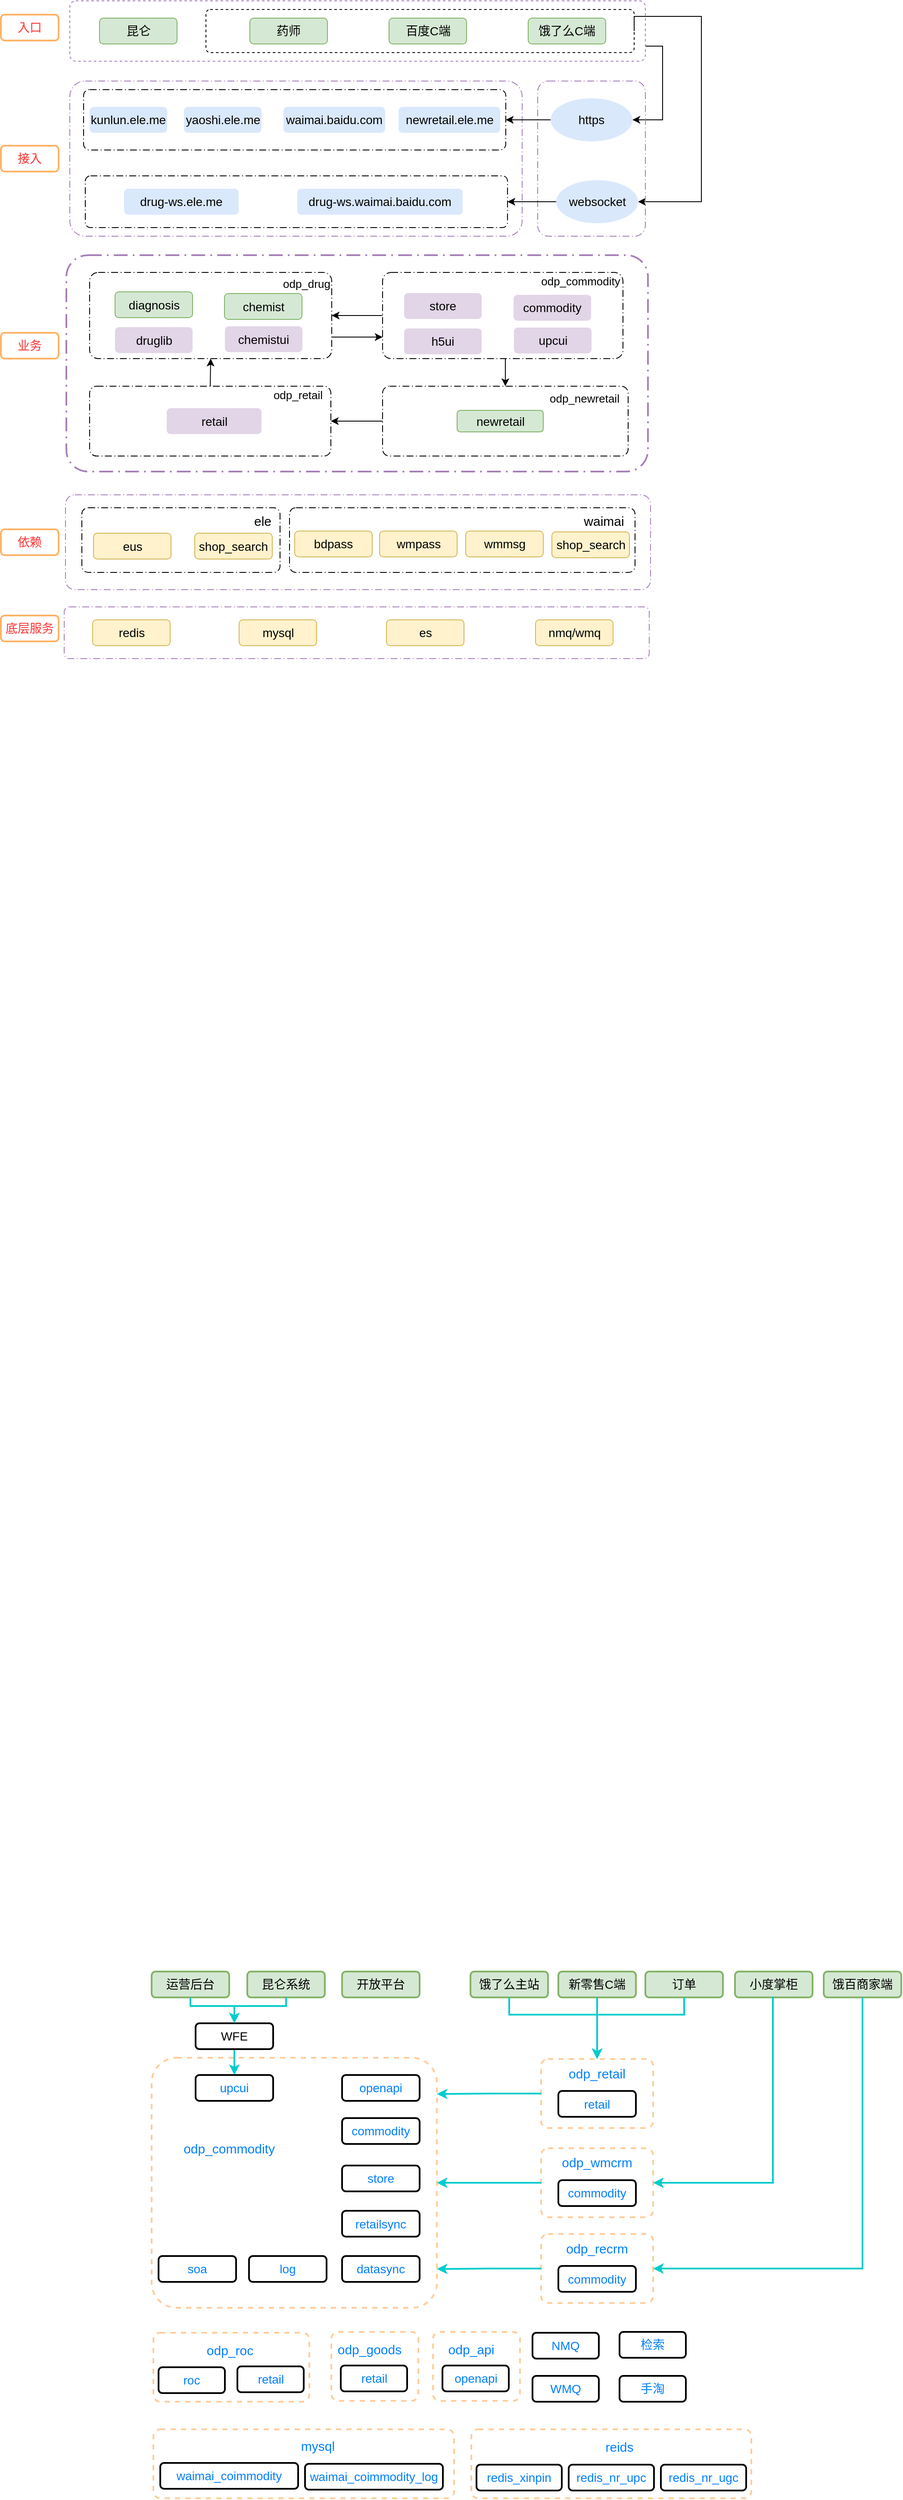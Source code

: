 <mxfile version="10.7.5" type="github"><diagram id="EbmXp93Hos2CxZKMuDnE" name="Page-1"><mxGraphModel dx="918" dy="1785" grid="1" gridSize="10" guides="1" tooltips="1" connect="1" arrows="1" fold="1" page="1" pageScale="1" pageWidth="827" pageHeight="1169" math="0" shadow="0"><root><mxCell id="0"/><mxCell id="1" parent="0"/><mxCell id="rgLi6UBDJ_ulLaPq6Zbb-3" style="edgeStyle=orthogonalEdgeStyle;rounded=0;orthogonalLoop=1;jettySize=auto;html=1;exitX=1;exitY=0.75;exitDx=0;exitDy=0;entryX=1;entryY=0.5;entryDx=0;entryDy=0;" edge="1" parent="1" source="BJAS49vprfDuvttGlZdL-75" target="BJAS49vprfDuvttGlZdL-98"><mxGeometry relative="1" as="geometry"/></mxCell><mxCell id="BJAS49vprfDuvttGlZdL-75" value="" style="rounded=1;arcSize=10;dashed=1;strokeColor=#A680B8;fillColor=none;gradientColor=none;strokeWidth=1;" parent="1" vertex="1"><mxGeometry x="87" y="-1133" width="668" height="70" as="geometry"/></mxCell><mxCell id="rgLi6UBDJ_ulLaPq6Zbb-1" style="edgeStyle=orthogonalEdgeStyle;rounded=0;orthogonalLoop=1;jettySize=auto;html=1;entryX=1;entryY=0.5;entryDx=0;entryDy=0;exitX=1;exitY=0.5;exitDx=0;exitDy=0;" edge="1" parent="1" source="BJAS49vprfDuvttGlZdL-83" target="BJAS49vprfDuvttGlZdL-99"><mxGeometry relative="1" as="geometry"><Array as="points"><mxPoint x="820" y="-1115"/><mxPoint x="820" y="-900"/></Array></mxGeometry></mxCell><mxCell id="BJAS49vprfDuvttGlZdL-83" value="" style="rounded=1;arcSize=10;dashed=1;strokeColor=#000000;fillColor=none;gradientColor=none;strokeWidth=1;" parent="1" vertex="1"><mxGeometry x="245" y="-1123" width="497" height="50" as="geometry"/></mxCell><mxCell id="BJAS49vprfDuvttGlZdL-1" value="&lt;span&gt;&lt;font style=&quot;font-size: 14px&quot;&gt;运营后台&lt;/font&gt;&lt;/span&gt;" style="rounded=1;whiteSpace=wrap;html=1;fillColor=#d5e8d4;strokeColor=#82b366;strokeWidth=2;" parent="1" vertex="1"><mxGeometry x="182" y="1153" width="90" height="30" as="geometry"/></mxCell><mxCell id="BJAS49vprfDuvttGlZdL-2" value="" style="edgeStyle=orthogonalEdgeStyle;rounded=0;orthogonalLoop=1;jettySize=auto;html=1;entryX=0.5;entryY=0;entryDx=0;entryDy=0;strokeColor=#00CCCC;strokeWidth=2;" parent="1" source="BJAS49vprfDuvttGlZdL-3" target="BJAS49vprfDuvttGlZdL-12" edge="1"><mxGeometry relative="1" as="geometry"/></mxCell><mxCell id="BJAS49vprfDuvttGlZdL-3" value="&lt;span style=&quot;font-size: 14px&quot;&gt;WFE&lt;/span&gt;" style="rounded=1;whiteSpace=wrap;html=1;strokeWidth=2;" parent="1" vertex="1"><mxGeometry x="233" y="1213" width="90" height="30" as="geometry"/></mxCell><mxCell id="BJAS49vprfDuvttGlZdL-4" value="&lt;span&gt;&lt;font style=&quot;font-size: 14px&quot;&gt;昆仑系统&lt;/font&gt;&lt;/span&gt;" style="rounded=1;whiteSpace=wrap;html=1;fillColor=#d5e8d4;strokeColor=#82b366;strokeWidth=2;" parent="1" vertex="1"><mxGeometry x="293" y="1153" width="90" height="30" as="geometry"/></mxCell><mxCell id="BJAS49vprfDuvttGlZdL-5" value="&lt;span&gt;&lt;font style=&quot;font-size: 14px&quot;&gt;饿了么主站&lt;/font&gt;&lt;/span&gt;" style="rounded=1;whiteSpace=wrap;html=1;fillColor=#d5e8d4;strokeColor=#82b366;strokeWidth=2;" parent="1" vertex="1"><mxGeometry x="552" y="1153" width="90" height="30" as="geometry"/></mxCell><mxCell id="BJAS49vprfDuvttGlZdL-6" value="&lt;span style=&quot;font-size: 14px&quot;&gt;新零售C端&lt;/span&gt;" style="rounded=1;whiteSpace=wrap;html=1;fillColor=#d5e8d4;strokeColor=#82b366;strokeWidth=2;" parent="1" vertex="1"><mxGeometry x="654" y="1153" width="90" height="30" as="geometry"/></mxCell><mxCell id="BJAS49vprfDuvttGlZdL-7" value="&lt;span style=&quot;font-size: 14px&quot;&gt;订单&lt;/span&gt;" style="rounded=1;whiteSpace=wrap;html=1;fillColor=#d5e8d4;strokeColor=#82b366;strokeWidth=2;" parent="1" vertex="1"><mxGeometry x="755" y="1153" width="90" height="30" as="geometry"/></mxCell><mxCell id="BJAS49vprfDuvttGlZdL-8" value="&lt;font style=&quot;font-size: 14px&quot;&gt;开放平台&lt;/font&gt;" style="rounded=1;whiteSpace=wrap;html=1;fillColor=#d5e8d4;strokeColor=#82b366;strokeWidth=2;" parent="1" vertex="1"><mxGeometry x="403" y="1153" width="90" height="30" as="geometry"/></mxCell><mxCell id="BJAS49vprfDuvttGlZdL-9" value="&lt;span style=&quot;font-size: 14px&quot;&gt;饿百商家端&lt;/span&gt;" style="rounded=1;whiteSpace=wrap;html=1;fillColor=#d5e8d4;strokeColor=#82b366;strokeWidth=2;" parent="1" vertex="1"><mxGeometry x="962" y="1153" width="90" height="30" as="geometry"/></mxCell><mxCell id="BJAS49vprfDuvttGlZdL-10" value="&lt;span style=&quot;font-size: 14px&quot;&gt;小度掌柜&lt;/span&gt;" style="rounded=1;whiteSpace=wrap;html=1;fillColor=#d5e8d4;strokeColor=#82b366;strokeWidth=2;" parent="1" vertex="1"><mxGeometry x="859" y="1153" width="90" height="30" as="geometry"/></mxCell><mxCell id="BJAS49vprfDuvttGlZdL-11" value="" style="rounded=1;arcSize=10;dashed=1;strokeColor=#FFCC99;fillColor=none;gradientColor=none;strokeWidth=2;" parent="1" vertex="1"><mxGeometry x="182" y="1253" width="331" height="290" as="geometry"/></mxCell><mxCell id="BJAS49vprfDuvttGlZdL-12" value="&lt;span style=&quot;font-size: 14px&quot;&gt;&lt;font color=&quot;#007fff&quot;&gt;upcui&lt;/font&gt;&lt;/span&gt;" style="rounded=1;whiteSpace=wrap;html=1;strokeWidth=2;" parent="1" vertex="1"><mxGeometry x="233" y="1273" width="90" height="30" as="geometry"/></mxCell><mxCell id="BJAS49vprfDuvttGlZdL-13" value="&lt;span style=&quot;font-size: 14px&quot;&gt;&lt;font color=&quot;#007fff&quot;&gt;openapi&lt;/font&gt;&lt;/span&gt;" style="rounded=1;whiteSpace=wrap;html=1;strokeWidth=2;" parent="1" vertex="1"><mxGeometry x="403" y="1273" width="90" height="30" as="geometry"/></mxCell><mxCell id="BJAS49vprfDuvttGlZdL-14" value="&lt;span style=&quot;font-size: 14px&quot;&gt;&lt;font color=&quot;#007fff&quot;&gt;commodity&lt;/font&gt;&lt;/span&gt;" style="rounded=1;whiteSpace=wrap;html=1;strokeWidth=2;" parent="1" vertex="1"><mxGeometry x="403" y="1323" width="90" height="30" as="geometry"/></mxCell><mxCell id="BJAS49vprfDuvttGlZdL-15" value="&lt;span style=&quot;font-size: 14px&quot;&gt;&lt;font color=&quot;#007fff&quot;&gt;store&lt;/font&gt;&lt;/span&gt;" style="rounded=1;whiteSpace=wrap;html=1;strokeWidth=2;" parent="1" vertex="1"><mxGeometry x="403" y="1378" width="90" height="30" as="geometry"/></mxCell><mxCell id="BJAS49vprfDuvttGlZdL-16" value="&lt;span style=&quot;font-size: 14px&quot;&gt;&lt;font color=&quot;#007fff&quot;&gt;retailsync&lt;/font&gt;&lt;/span&gt;" style="rounded=1;whiteSpace=wrap;html=1;strokeWidth=2;" parent="1" vertex="1"><mxGeometry x="403" y="1430.5" width="90" height="30" as="geometry"/></mxCell><mxCell id="BJAS49vprfDuvttGlZdL-17" value="&lt;span style=&quot;font-size: 14px&quot;&gt;&lt;font color=&quot;#007fff&quot;&gt;datasync&lt;/font&gt;&lt;/span&gt;" style="rounded=1;whiteSpace=wrap;html=1;strokeWidth=2;" parent="1" vertex="1"><mxGeometry x="403" y="1483" width="90" height="30" as="geometry"/></mxCell><mxCell id="BJAS49vprfDuvttGlZdL-18" value="&lt;span style=&quot;font-size: 14px&quot;&gt;&lt;font color=&quot;#007fff&quot;&gt;log&lt;/font&gt;&lt;/span&gt;" style="rounded=1;whiteSpace=wrap;html=1;strokeWidth=2;" parent="1" vertex="1"><mxGeometry x="295" y="1483" width="90" height="30" as="geometry"/></mxCell><mxCell id="BJAS49vprfDuvttGlZdL-19" value="&lt;span style=&quot;font-size: 14px&quot;&gt;&lt;font color=&quot;#007fff&quot;&gt;soa&lt;/font&gt;&lt;/span&gt;" style="rounded=1;whiteSpace=wrap;html=1;strokeWidth=2;" parent="1" vertex="1"><mxGeometry x="190" y="1483" width="90" height="30" as="geometry"/></mxCell><mxCell id="BJAS49vprfDuvttGlZdL-20" value="&lt;font style=&quot;font-size: 15px&quot; color=&quot;#007fff&quot;&gt;odp_commodity&lt;/font&gt;" style="text;html=1;strokeColor=none;fillColor=none;align=center;verticalAlign=middle;whiteSpace=wrap;rounded=0;dashed=1;" parent="1" vertex="1"><mxGeometry x="227" y="1347.5" width="90" height="20" as="geometry"/></mxCell><mxCell id="BJAS49vprfDuvttGlZdL-21" value="" style="group" parent="1" vertex="1" connectable="0"><mxGeometry x="634" y="1254.5" width="130" height="80" as="geometry"/></mxCell><mxCell id="BJAS49vprfDuvttGlZdL-22" value="" style="rounded=1;arcSize=10;dashed=1;strokeColor=#FFCC99;fillColor=none;gradientColor=none;strokeWidth=2;" parent="BJAS49vprfDuvttGlZdL-21" vertex="1"><mxGeometry width="130" height="80" as="geometry"/></mxCell><mxCell id="BJAS49vprfDuvttGlZdL-23" value="&lt;font style=&quot;font-size: 15px&quot; color=&quot;#007fff&quot;&gt;odp_retail&lt;/font&gt;" style="text;html=1;strokeColor=none;fillColor=none;align=center;verticalAlign=middle;whiteSpace=wrap;rounded=0;dashed=1;" parent="BJAS49vprfDuvttGlZdL-21" vertex="1"><mxGeometry x="20" y="6" width="90" height="20" as="geometry"/></mxCell><mxCell id="BJAS49vprfDuvttGlZdL-24" value="&lt;span style=&quot;font-size: 14px&quot;&gt;&lt;font color=&quot;#007fff&quot;&gt;retail&lt;/font&gt;&lt;/span&gt;" style="rounded=1;whiteSpace=wrap;html=1;strokeWidth=2;" parent="BJAS49vprfDuvttGlZdL-21" vertex="1"><mxGeometry x="20" y="37" width="90" height="30" as="geometry"/></mxCell><mxCell id="BJAS49vprfDuvttGlZdL-25" value="" style="group;strokeWidth=2;" parent="1" vertex="1" connectable="0"><mxGeometry x="634" y="1358" width="130" height="80" as="geometry"/></mxCell><mxCell id="BJAS49vprfDuvttGlZdL-26" value="" style="rounded=1;arcSize=10;dashed=1;strokeColor=#FFCC99;fillColor=none;gradientColor=none;strokeWidth=2;" parent="BJAS49vprfDuvttGlZdL-25" vertex="1"><mxGeometry width="130" height="80" as="geometry"/></mxCell><mxCell id="BJAS49vprfDuvttGlZdL-27" value="&lt;font style=&quot;font-size: 15px&quot; color=&quot;#007fff&quot;&gt;odp_wmcrm&lt;/font&gt;" style="text;html=1;strokeColor=none;fillColor=none;align=center;verticalAlign=middle;whiteSpace=wrap;rounded=0;dashed=1;" parent="BJAS49vprfDuvttGlZdL-25" vertex="1"><mxGeometry x="20" y="6" width="90" height="20" as="geometry"/></mxCell><mxCell id="BJAS49vprfDuvttGlZdL-28" value="&lt;span style=&quot;font-size: 14px&quot;&gt;&lt;font color=&quot;#007fff&quot;&gt;commodity&lt;/font&gt;&lt;/span&gt;" style="rounded=1;whiteSpace=wrap;html=1;strokeWidth=2;" parent="BJAS49vprfDuvttGlZdL-25" vertex="1"><mxGeometry x="20" y="37" width="90" height="30" as="geometry"/></mxCell><mxCell id="BJAS49vprfDuvttGlZdL-29" value="" style="group;strokeWidth=2;" parent="1" vertex="1" connectable="0"><mxGeometry x="634" y="1457.5" width="130" height="80" as="geometry"/></mxCell><mxCell id="BJAS49vprfDuvttGlZdL-30" value="" style="rounded=1;arcSize=10;dashed=1;strokeColor=#FFCC99;fillColor=none;gradientColor=none;strokeWidth=2;" parent="BJAS49vprfDuvttGlZdL-29" vertex="1"><mxGeometry width="130" height="80" as="geometry"/></mxCell><mxCell id="BJAS49vprfDuvttGlZdL-31" value="&lt;font style=&quot;font-size: 15px&quot; color=&quot;#007fff&quot;&gt;odp_recrm&lt;/font&gt;" style="text;html=1;strokeColor=none;fillColor=none;align=center;verticalAlign=middle;whiteSpace=wrap;rounded=0;dashed=1;" parent="BJAS49vprfDuvttGlZdL-29" vertex="1"><mxGeometry x="20" y="6" width="90" height="20" as="geometry"/></mxCell><mxCell id="BJAS49vprfDuvttGlZdL-32" value="&lt;span style=&quot;font-size: 14px&quot;&gt;&lt;font color=&quot;#007fff&quot;&gt;commodity&lt;/font&gt;&lt;/span&gt;" style="rounded=1;whiteSpace=wrap;html=1;strokeWidth=2;" parent="BJAS49vprfDuvttGlZdL-29" vertex="1"><mxGeometry x="20" y="37" width="90" height="30" as="geometry"/></mxCell><mxCell id="BJAS49vprfDuvttGlZdL-33" value="" style="group" parent="1" vertex="1" connectable="0"><mxGeometry x="184" y="1572" width="181" height="80" as="geometry"/></mxCell><mxCell id="BJAS49vprfDuvttGlZdL-34" value="" style="rounded=1;arcSize=10;dashed=1;strokeColor=#FFCC99;fillColor=none;gradientColor=none;strokeWidth=2;" parent="BJAS49vprfDuvttGlZdL-33" vertex="1"><mxGeometry width="181" height="80" as="geometry"/></mxCell><mxCell id="BJAS49vprfDuvttGlZdL-35" value="&lt;font style=&quot;font-size: 15px&quot; color=&quot;#007fff&quot;&gt;odp_roc&lt;/font&gt;" style="text;html=1;strokeColor=none;fillColor=none;align=center;verticalAlign=middle;whiteSpace=wrap;rounded=0;dashed=1;" parent="BJAS49vprfDuvttGlZdL-33" vertex="1"><mxGeometry x="44" y="10" width="90" height="20" as="geometry"/></mxCell><mxCell id="BJAS49vprfDuvttGlZdL-36" value="&lt;span style=&quot;font-size: 14px&quot;&gt;&lt;font color=&quot;#007fff&quot;&gt;roc&lt;/font&gt;&lt;/span&gt;" style="rounded=1;whiteSpace=wrap;html=1;strokeWidth=2;" parent="BJAS49vprfDuvttGlZdL-33" vertex="1"><mxGeometry x="6" y="40" width="77" height="30" as="geometry"/></mxCell><mxCell id="BJAS49vprfDuvttGlZdL-37" value="&lt;span style=&quot;font-size: 14px&quot;&gt;&lt;font color=&quot;#007fff&quot;&gt;retail&lt;/font&gt;&lt;/span&gt;" style="rounded=1;whiteSpace=wrap;html=1;strokeWidth=2;" parent="BJAS49vprfDuvttGlZdL-33" vertex="1"><mxGeometry x="97.5" y="39" width="77" height="30" as="geometry"/></mxCell><mxCell id="BJAS49vprfDuvttGlZdL-38" value="" style="rounded=1;arcSize=10;dashed=1;strokeColor=#FFCC99;fillColor=none;gradientColor=none;strokeWidth=2;" parent="1" vertex="1"><mxGeometry x="390.5" y="1571" width="101" height="80" as="geometry"/></mxCell><mxCell id="BJAS49vprfDuvttGlZdL-39" value="&lt;font style=&quot;font-size: 15px&quot; color=&quot;#007fff&quot;&gt;odp_goods&lt;/font&gt;" style="text;html=1;strokeColor=none;fillColor=none;align=center;verticalAlign=middle;whiteSpace=wrap;rounded=0;dashed=1;" parent="1" vertex="1"><mxGeometry x="390" y="1581" width="90" height="20" as="geometry"/></mxCell><mxCell id="BJAS49vprfDuvttGlZdL-40" value="&lt;span style=&quot;font-size: 14px&quot;&gt;&lt;font color=&quot;#007fff&quot;&gt;retail&lt;/font&gt;&lt;/span&gt;" style="rounded=1;whiteSpace=wrap;html=1;strokeWidth=2;" parent="1" vertex="1"><mxGeometry x="401.5" y="1610" width="77" height="30" as="geometry"/></mxCell><mxCell id="BJAS49vprfDuvttGlZdL-41" value="" style="rounded=1;arcSize=10;dashed=1;strokeColor=#FFCC99;fillColor=none;gradientColor=none;strokeWidth=2;" parent="1" vertex="1"><mxGeometry x="508.5" y="1571" width="101" height="80" as="geometry"/></mxCell><mxCell id="BJAS49vprfDuvttGlZdL-42" value="&lt;font style=&quot;font-size: 15px&quot; color=&quot;#007fff&quot;&gt;odp_api&lt;/font&gt;" style="text;html=1;strokeColor=none;fillColor=none;align=center;verticalAlign=middle;whiteSpace=wrap;rounded=0;dashed=1;" parent="1" vertex="1"><mxGeometry x="508" y="1581" width="90" height="20" as="geometry"/></mxCell><mxCell id="BJAS49vprfDuvttGlZdL-43" value="&lt;span style=&quot;font-size: 14px&quot;&gt;&lt;font color=&quot;#007fff&quot;&gt;openapi&lt;/font&gt;&lt;/span&gt;" style="rounded=1;whiteSpace=wrap;html=1;strokeWidth=2;" parent="1" vertex="1"><mxGeometry x="519.5" y="1610" width="77" height="30" as="geometry"/></mxCell><mxCell id="BJAS49vprfDuvttGlZdL-44" value="&lt;span style=&quot;font-size: 14px&quot;&gt;&lt;font color=&quot;#007fff&quot;&gt;NMQ&lt;/font&gt;&lt;/span&gt;" style="rounded=1;whiteSpace=wrap;html=1;strokeWidth=2;" parent="1" vertex="1"><mxGeometry x="624" y="1572" width="77" height="30" as="geometry"/></mxCell><mxCell id="BJAS49vprfDuvttGlZdL-45" value="&lt;span style=&quot;font-size: 14px&quot;&gt;&lt;font color=&quot;#007fff&quot;&gt;WMQ&lt;/font&gt;&lt;/span&gt;" style="rounded=1;whiteSpace=wrap;html=1;strokeWidth=2;" parent="1" vertex="1"><mxGeometry x="624" y="1622" width="77" height="30" as="geometry"/></mxCell><mxCell id="BJAS49vprfDuvttGlZdL-46" value="&lt;span style=&quot;font-size: 14px&quot;&gt;&lt;font color=&quot;#007fff&quot;&gt;检索&lt;/font&gt;&lt;/span&gt;" style="rounded=1;whiteSpace=wrap;html=1;strokeWidth=2;" parent="1" vertex="1"><mxGeometry x="725" y="1571" width="77" height="30" as="geometry"/></mxCell><mxCell id="BJAS49vprfDuvttGlZdL-47" value="&lt;span style=&quot;font-size: 14px&quot;&gt;&lt;font color=&quot;#007fff&quot;&gt;手淘&lt;/font&gt;&lt;/span&gt;" style="rounded=1;whiteSpace=wrap;html=1;strokeWidth=2;" parent="1" vertex="1"><mxGeometry x="725" y="1622" width="77" height="30" as="geometry"/></mxCell><mxCell id="BJAS49vprfDuvttGlZdL-48" value="" style="rounded=1;arcSize=10;dashed=1;strokeColor=#FFCC99;fillColor=none;gradientColor=none;strokeWidth=2;" parent="1" vertex="1"><mxGeometry x="184" y="1684" width="349" height="80" as="geometry"/></mxCell><mxCell id="BJAS49vprfDuvttGlZdL-49" value="&lt;font style=&quot;font-size: 15px&quot; color=&quot;#007fff&quot;&gt;mysql&lt;/font&gt;" style="text;html=1;strokeColor=none;fillColor=none;align=center;verticalAlign=middle;whiteSpace=wrap;rounded=0;dashed=1;" parent="1" vertex="1"><mxGeometry x="330" y="1693" width="90" height="20" as="geometry"/></mxCell><mxCell id="BJAS49vprfDuvttGlZdL-50" value="&lt;div style=&quot;text-align: left&quot;&gt;&lt;span&gt;&lt;font style=&quot;font-size: 14px&quot; color=&quot;#007fff&quot;&gt;waimai_coimmodity&lt;/font&gt;&lt;/span&gt;&lt;br&gt;&lt;/div&gt;" style="rounded=1;whiteSpace=wrap;html=1;strokeWidth=2;" parent="1" vertex="1"><mxGeometry x="192" y="1723" width="160" height="30" as="geometry"/></mxCell><mxCell id="BJAS49vprfDuvttGlZdL-51" value="&lt;span style=&quot;font-size: 14px&quot;&gt;&lt;font color=&quot;#007fff&quot;&gt;waimai_coimmodity_log&lt;/font&gt;&lt;/span&gt;" style="rounded=1;whiteSpace=wrap;html=1;strokeWidth=2;" parent="1" vertex="1"><mxGeometry x="360" y="1724" width="160" height="30" as="geometry"/></mxCell><mxCell id="BJAS49vprfDuvttGlZdL-52" value="" style="rounded=1;arcSize=10;dashed=1;strokeColor=#FFCC99;fillColor=none;gradientColor=none;strokeWidth=2;" parent="1" vertex="1"><mxGeometry x="553" y="1684" width="325" height="80" as="geometry"/></mxCell><mxCell id="BJAS49vprfDuvttGlZdL-53" value="&lt;font style=&quot;font-size: 15px&quot; color=&quot;#007fff&quot;&gt;reids&lt;br&gt;&lt;/font&gt;" style="text;html=1;strokeColor=none;fillColor=none;align=center;verticalAlign=middle;whiteSpace=wrap;rounded=0;dashed=1;" parent="1" vertex="1"><mxGeometry x="680" y="1694" width="90" height="20" as="geometry"/></mxCell><mxCell id="BJAS49vprfDuvttGlZdL-54" value="&lt;span style=&quot;font-size: 14px&quot;&gt;&lt;font color=&quot;#007fff&quot;&gt;redis_xinpin&lt;/font&gt;&lt;/span&gt;" style="rounded=1;whiteSpace=wrap;html=1;strokeWidth=2;" parent="1" vertex="1"><mxGeometry x="559" y="1725" width="99" height="30" as="geometry"/></mxCell><mxCell id="BJAS49vprfDuvttGlZdL-55" value="&lt;span style=&quot;font-size: 14px&quot;&gt;&lt;font color=&quot;#007fff&quot;&gt;redis_nr_upc&lt;/font&gt;&lt;/span&gt;" style="rounded=1;whiteSpace=wrap;html=1;strokeWidth=2;" parent="1" vertex="1"><mxGeometry x="666" y="1725" width="99" height="30" as="geometry"/></mxCell><mxCell id="BJAS49vprfDuvttGlZdL-56" value="&lt;span style=&quot;font-size: 14px&quot;&gt;&lt;font color=&quot;#007fff&quot;&gt;redis_nr_ugc&lt;/font&gt;&lt;/span&gt;" style="rounded=1;whiteSpace=wrap;html=1;strokeWidth=2;" parent="1" vertex="1"><mxGeometry x="773" y="1725" width="99" height="30" as="geometry"/></mxCell><mxCell id="BJAS49vprfDuvttGlZdL-61" value="" style="edgeStyle=orthogonalEdgeStyle;rounded=0;orthogonalLoop=1;jettySize=auto;html=1;exitX=0.5;exitY=1;exitDx=0;exitDy=0;entryX=0.5;entryY=0;entryDx=0;entryDy=0;strokeColor=#00CCCC;fillColor=#1ba1e2;strokeWidth=2;" parent="1" source="BJAS49vprfDuvttGlZdL-1" target="BJAS49vprfDuvttGlZdL-3" edge="1"><mxGeometry relative="1" as="geometry"><mxPoint x="140" y="1400.5" as="sourcePoint"/><mxPoint x="140" y="1473" as="targetPoint"/><Array as="points"><mxPoint x="227" y="1193"/><mxPoint x="278" y="1193"/></Array></mxGeometry></mxCell><mxCell id="BJAS49vprfDuvttGlZdL-62" value="" style="edgeStyle=orthogonalEdgeStyle;rounded=0;orthogonalLoop=1;jettySize=auto;html=1;exitX=0.5;exitY=1;exitDx=0;exitDy=0;entryX=0.5;entryY=0;entryDx=0;entryDy=0;strokeColor=#00CCCC;fillColor=#1ba1e2;strokeWidth=2;" parent="1" source="BJAS49vprfDuvttGlZdL-4" target="BJAS49vprfDuvttGlZdL-3" edge="1"><mxGeometry relative="1" as="geometry"><mxPoint x="237" y="1193" as="sourcePoint"/><mxPoint x="288" y="1223" as="targetPoint"/><Array as="points"><mxPoint x="338" y="1193"/><mxPoint x="278" y="1193"/></Array></mxGeometry></mxCell><mxCell id="BJAS49vprfDuvttGlZdL-63" value="" style="edgeStyle=orthogonalEdgeStyle;rounded=0;orthogonalLoop=1;jettySize=auto;html=1;strokeColor=#00CCCC;fillColor=#1ba1e2;strokeWidth=2;exitX=0.5;exitY=1;exitDx=0;exitDy=0;entryX=0.5;entryY=0;entryDx=0;entryDy=0;" parent="1" source="BJAS49vprfDuvttGlZdL-5" target="BJAS49vprfDuvttGlZdL-22" edge="1"><mxGeometry relative="1" as="geometry"><mxPoint x="563" y="1223" as="sourcePoint"/><mxPoint x="737" y="1233" as="targetPoint"/><Array as="points"><mxPoint x="597" y="1203"/><mxPoint x="699" y="1203"/></Array></mxGeometry></mxCell><mxCell id="BJAS49vprfDuvttGlZdL-64" value="" style="edgeStyle=orthogonalEdgeStyle;rounded=0;orthogonalLoop=1;jettySize=auto;html=1;strokeColor=#00CCCC;fillColor=#1ba1e2;strokeWidth=2;entryX=0.5;entryY=0;entryDx=0;entryDy=0;exitX=0.5;exitY=1;exitDx=0;exitDy=0;" parent="1" source="BJAS49vprfDuvttGlZdL-6" target="BJAS49vprfDuvttGlZdL-22" edge="1"><mxGeometry relative="1" as="geometry"><mxPoint x="643" y="1193" as="sourcePoint"/><mxPoint x="747" y="1263" as="targetPoint"/><Array as="points"><mxPoint x="699" y="1223"/><mxPoint x="699" y="1223"/></Array></mxGeometry></mxCell><mxCell id="BJAS49vprfDuvttGlZdL-65" value="" style="edgeStyle=orthogonalEdgeStyle;rounded=0;orthogonalLoop=1;jettySize=auto;html=1;strokeColor=#00CCCC;fillColor=#1ba1e2;strokeWidth=2;exitX=0.5;exitY=1;exitDx=0;exitDy=0;entryX=0.5;entryY=0;entryDx=0;entryDy=0;" parent="1" source="BJAS49vprfDuvttGlZdL-7" target="BJAS49vprfDuvttGlZdL-22" edge="1"><mxGeometry relative="1" as="geometry"><mxPoint x="607" y="1193" as="sourcePoint"/><mxPoint x="747" y="1263" as="targetPoint"/><Array as="points"><mxPoint x="800" y="1203"/><mxPoint x="699" y="1203"/></Array></mxGeometry></mxCell><mxCell id="BJAS49vprfDuvttGlZdL-66" value="" style="edgeStyle=orthogonalEdgeStyle;rounded=0;orthogonalLoop=1;jettySize=auto;html=1;strokeColor=#00CCCC;fillColor=#1ba1e2;strokeWidth=2;exitX=0.5;exitY=1;exitDx=0;exitDy=0;entryX=1;entryY=0.5;entryDx=0;entryDy=0;" parent="1" source="BJAS49vprfDuvttGlZdL-10" target="BJAS49vprfDuvttGlZdL-26" edge="1"><mxGeometry relative="1" as="geometry"><mxPoint x="607" y="1193" as="sourcePoint"/><mxPoint x="747" y="1263" as="targetPoint"/><Array as="points"><mxPoint x="903" y="1183"/><mxPoint x="903" y="1398"/></Array></mxGeometry></mxCell><mxCell id="BJAS49vprfDuvttGlZdL-67" value="" style="edgeStyle=orthogonalEdgeStyle;rounded=0;orthogonalLoop=1;jettySize=auto;html=1;strokeColor=#00CCCC;fillColor=#1ba1e2;strokeWidth=2;exitX=0.5;exitY=1;exitDx=0;exitDy=0;entryX=1;entryY=0.5;entryDx=0;entryDy=0;" parent="1" source="BJAS49vprfDuvttGlZdL-9" target="BJAS49vprfDuvttGlZdL-30" edge="1"><mxGeometry relative="1" as="geometry"><mxPoint x="914" y="1193" as="sourcePoint"/><mxPoint x="812" y="1408" as="targetPoint"/><Array as="points"><mxPoint x="1007" y="1498"/></Array></mxGeometry></mxCell><mxCell id="BJAS49vprfDuvttGlZdL-68" value="" style="edgeStyle=orthogonalEdgeStyle;rounded=0;orthogonalLoop=1;jettySize=auto;html=1;strokeColor=#00CCCC;strokeWidth=2;entryX=1;entryY=0.145;entryDx=0;entryDy=0;entryPerimeter=0;" parent="1" source="BJAS49vprfDuvttGlZdL-22" target="BJAS49vprfDuvttGlZdL-11" edge="1"><mxGeometry relative="1" as="geometry"><mxPoint x="514" y="1292" as="targetPoint"/></mxGeometry></mxCell><mxCell id="BJAS49vprfDuvttGlZdL-69" value="" style="edgeStyle=orthogonalEdgeStyle;rounded=0;orthogonalLoop=1;jettySize=auto;html=1;strokeColor=#00CCCC;strokeWidth=2;entryX=1;entryY=0.5;entryDx=0;entryDy=0;exitX=0;exitY=0.5;exitDx=0;exitDy=0;" parent="1" source="BJAS49vprfDuvttGlZdL-26" target="BJAS49vprfDuvttGlZdL-11" edge="1"><mxGeometry relative="1" as="geometry"><mxPoint x="682" y="1305" as="sourcePoint"/><mxPoint x="523" y="1305" as="targetPoint"/></mxGeometry></mxCell><mxCell id="BJAS49vprfDuvttGlZdL-70" value="" style="edgeStyle=orthogonalEdgeStyle;rounded=0;orthogonalLoop=1;jettySize=auto;html=1;strokeColor=#00CCCC;strokeWidth=2;entryX=1;entryY=0.845;entryDx=0;entryDy=0;exitX=0;exitY=0.5;exitDx=0;exitDy=0;entryPerimeter=0;" parent="1" source="BJAS49vprfDuvttGlZdL-30" target="BJAS49vprfDuvttGlZdL-11" edge="1"><mxGeometry relative="1" as="geometry"><mxPoint x="682" y="1408" as="sourcePoint"/><mxPoint x="523" y="1408" as="targetPoint"/></mxGeometry></mxCell><mxCell id="BJAS49vprfDuvttGlZdL-71" value="&lt;span style=&quot;font-size: 14px&quot;&gt;&lt;font color=&quot;#ff3333&quot;&gt;入口&lt;/font&gt;&lt;/span&gt;" style="rounded=1;whiteSpace=wrap;html=1;strokeWidth=2;strokeColor=#FFB366;" parent="1" vertex="1"><mxGeometry x="7" y="-1117" width="67" height="30" as="geometry"/></mxCell><mxCell id="BJAS49vprfDuvttGlZdL-72" value="&lt;span style=&quot;font-size: 14px&quot;&gt;&lt;font color=&quot;#ff3333&quot;&gt;业务&lt;/font&gt;&lt;/span&gt;" style="rounded=1;whiteSpace=wrap;html=1;strokeWidth=2;strokeColor=#FFB366;" parent="1" vertex="1"><mxGeometry x="7" y="-748" width="67" height="30" as="geometry"/></mxCell><mxCell id="BJAS49vprfDuvttGlZdL-84" value="&lt;font color=&quot;#ff3333&quot;&gt;&lt;span style=&quot;font-size: 14px&quot;&gt;接入&lt;/span&gt;&lt;/font&gt;" style="rounded=1;whiteSpace=wrap;html=1;strokeWidth=2;strokeColor=#FFB366;" parent="1" vertex="1"><mxGeometry x="7" y="-965" width="67" height="30" as="geometry"/></mxCell><mxCell id="BJAS49vprfDuvttGlZdL-73" value="&lt;span style=&quot;font-size: 14px&quot;&gt;&lt;font color=&quot;#ff3333&quot;&gt;依赖&lt;/font&gt;&lt;/span&gt;" style="rounded=1;whiteSpace=wrap;html=1;strokeWidth=2;strokeColor=#FFB366;" parent="1" vertex="1"><mxGeometry x="7" y="-520" width="67" height="30" as="geometry"/></mxCell><mxCell id="BJAS49vprfDuvttGlZdL-74" value="&lt;span style=&quot;font-size: 14px&quot;&gt;&lt;font color=&quot;#ff3333&quot;&gt;底层服务&lt;/font&gt;&lt;/span&gt;" style="rounded=1;whiteSpace=wrap;html=1;strokeWidth=2;strokeColor=#FFB366;" parent="1" vertex="1"><mxGeometry x="7" y="-420" width="67" height="30" as="geometry"/></mxCell><mxCell id="BJAS49vprfDuvttGlZdL-76" value="&lt;font&gt;&lt;span style=&quot;font-size: 14px&quot;&gt;昆仑&lt;/span&gt;&lt;/font&gt;" style="rounded=1;whiteSpace=wrap;html=1;strokeWidth=1;fillColor=#d5e8d4;strokeColor=#82b366;" parent="1" vertex="1"><mxGeometry x="121.5" y="-1113" width="90" height="30" as="geometry"/></mxCell><mxCell id="BJAS49vprfDuvttGlZdL-77" value="&lt;font&gt;&lt;span style=&quot;font-size: 14px&quot;&gt;药师&lt;/span&gt;&lt;/font&gt;" style="rounded=1;whiteSpace=wrap;html=1;strokeWidth=1;fillColor=#d5e8d4;strokeColor=#82b366;" parent="1" vertex="1"><mxGeometry x="296" y="-1113" width="90" height="30" as="geometry"/></mxCell><mxCell id="BJAS49vprfDuvttGlZdL-79" value="&lt;font&gt;&lt;span style=&quot;font-size: 14px&quot;&gt;百度C端&lt;/span&gt;&lt;/font&gt;" style="rounded=1;whiteSpace=wrap;html=1;strokeWidth=1;fillColor=#d5e8d4;strokeColor=#82b366;" parent="1" vertex="1"><mxGeometry x="457.5" y="-1113" width="90" height="30" as="geometry"/></mxCell><mxCell id="BJAS49vprfDuvttGlZdL-81" value="&lt;font&gt;&lt;span style=&quot;font-size: 14px&quot;&gt;饿了么C端&lt;/span&gt;&lt;/font&gt;" style="rounded=1;whiteSpace=wrap;html=1;strokeWidth=1;fillColor=#d5e8d4;strokeColor=#82b366;" parent="1" vertex="1"><mxGeometry x="619" y="-1113" width="90" height="30" as="geometry"/></mxCell><mxCell id="BJAS49vprfDuvttGlZdL-87" value="" style="rounded=1;arcSize=10;dashed=1;strokeColor=#A680B8;fillColor=none;gradientColor=none;dashPattern=8 3 1 3;strokeWidth=1;" parent="1" vertex="1"><mxGeometry x="87" y="-1040" width="525" height="180" as="geometry"/></mxCell><mxCell id="BJAS49vprfDuvttGlZdL-88" value="" style="rounded=1;arcSize=10;dashed=1;strokeColor=#000000;fillColor=none;gradientColor=none;dashPattern=8 3 1 3;strokeWidth=1;" parent="1" vertex="1"><mxGeometry x="103" y="-1030" width="490" height="70" as="geometry"/></mxCell><mxCell id="BJAS49vprfDuvttGlZdL-90" value="&lt;font&gt;&lt;span style=&quot;font-size: 14px&quot;&gt;kunlun.ele.me&lt;/span&gt;&lt;/font&gt;" style="rounded=1;whiteSpace=wrap;html=1;strokeWidth=1;fillColor=#dae8fc;strokeColor=none;" parent="1" vertex="1"><mxGeometry x="110" y="-1010" width="90" height="30" as="geometry"/></mxCell><mxCell id="BJAS49vprfDuvttGlZdL-91" value="&lt;font&gt;&lt;span style=&quot;font-size: 14px&quot;&gt;yaoshi.ele.me&lt;/span&gt;&lt;/font&gt;" style="rounded=1;whiteSpace=wrap;html=1;strokeWidth=1;fillColor=#dae8fc;strokeColor=none;" parent="1" vertex="1"><mxGeometry x="219.5" y="-1010" width="90" height="30" as="geometry"/></mxCell><mxCell id="BJAS49vprfDuvttGlZdL-92" value="&lt;font&gt;&lt;span style=&quot;font-size: 14px&quot;&gt;waimai.baidu.com&lt;/span&gt;&lt;/font&gt;" style="rounded=1;whiteSpace=wrap;html=1;strokeWidth=1;fillColor=#dae8fc;strokeColor=none;" parent="1" vertex="1"><mxGeometry x="335" y="-1010" width="118" height="30" as="geometry"/></mxCell><mxCell id="BJAS49vprfDuvttGlZdL-93" value="&lt;font&gt;&lt;span style=&quot;font-size: 14px&quot;&gt;newretail.ele.me&lt;/span&gt;&lt;/font&gt;" style="rounded=1;whiteSpace=wrap;html=1;strokeWidth=1;fillColor=#dae8fc;strokeColor=none;" parent="1" vertex="1"><mxGeometry x="468.5" y="-1010" width="118" height="30" as="geometry"/></mxCell><mxCell id="BJAS49vprfDuvttGlZdL-94" value="" style="rounded=1;arcSize=10;dashed=1;strokeColor=#000000;fillColor=none;gradientColor=none;dashPattern=8 3 1 3;strokeWidth=1;" parent="1" vertex="1"><mxGeometry x="105" y="-930" width="490" height="60" as="geometry"/></mxCell><mxCell id="BJAS49vprfDuvttGlZdL-95" value="&lt;font&gt;&lt;span style=&quot;font-size: 14px&quot;&gt;drug-ws.ele.me&lt;/span&gt;&lt;/font&gt;" style="rounded=1;whiteSpace=wrap;html=1;strokeWidth=1;fillColor=#dae8fc;strokeColor=none;" parent="1" vertex="1"><mxGeometry x="150" y="-915" width="133" height="30" as="geometry"/></mxCell><mxCell id="BJAS49vprfDuvttGlZdL-96" value="&lt;font&gt;&lt;span style=&quot;font-size: 14px&quot;&gt;drug-ws.waimai.baidu.com&lt;/span&gt;&lt;/font&gt;" style="rounded=1;whiteSpace=wrap;html=1;strokeWidth=1;fillColor=#dae8fc;strokeColor=none;" parent="1" vertex="1"><mxGeometry x="351" y="-915" width="192" height="30" as="geometry"/></mxCell><mxCell id="BJAS49vprfDuvttGlZdL-97" value="" style="rounded=1;arcSize=10;dashed=1;strokeColor=#A680B8;fillColor=none;gradientColor=none;dashPattern=8 3 1 3;strokeWidth=1;" parent="1" vertex="1"><mxGeometry x="630" y="-1040" width="125" height="180" as="geometry"/></mxCell><mxCell id="rgLi6UBDJ_ulLaPq6Zbb-4" style="edgeStyle=orthogonalEdgeStyle;rounded=0;orthogonalLoop=1;jettySize=auto;html=1;exitX=0;exitY=0.5;exitDx=0;exitDy=0;entryX=1;entryY=0.5;entryDx=0;entryDy=0;" edge="1" parent="1" source="BJAS49vprfDuvttGlZdL-98" target="BJAS49vprfDuvttGlZdL-88"><mxGeometry relative="1" as="geometry"/></mxCell><mxCell id="BJAS49vprfDuvttGlZdL-98" value="&lt;font style=&quot;font-size: 14px&quot;&gt;https&lt;/font&gt;" style="ellipse;whiteSpace=wrap;html=1;fillColor=#dae8fc;strokeColor=none;" parent="1" vertex="1"><mxGeometry x="645" y="-1020" width="95" height="50" as="geometry"/></mxCell><mxCell id="rgLi6UBDJ_ulLaPq6Zbb-5" style="edgeStyle=orthogonalEdgeStyle;rounded=0;orthogonalLoop=1;jettySize=auto;html=1;exitX=0;exitY=0.5;exitDx=0;exitDy=0;entryX=1;entryY=0.5;entryDx=0;entryDy=0;" edge="1" parent="1" source="BJAS49vprfDuvttGlZdL-99" target="BJAS49vprfDuvttGlZdL-94"><mxGeometry relative="1" as="geometry"/></mxCell><mxCell id="BJAS49vprfDuvttGlZdL-99" value="&lt;font style=&quot;font-size: 14px&quot;&gt;websocket&lt;/font&gt;" style="ellipse;whiteSpace=wrap;html=1;fillColor=#dae8fc;strokeColor=none;" parent="1" vertex="1"><mxGeometry x="651.5" y="-925" width="95" height="50" as="geometry"/></mxCell><mxCell id="BJAS49vprfDuvttGlZdL-100" value="" style="rounded=1;arcSize=10;dashed=1;strokeColor=#A680B8;fillColor=none;gradientColor=none;dashPattern=8 3 1 3;strokeWidth=2;" parent="1" vertex="1"><mxGeometry x="83" y="-838" width="675" height="251" as="geometry"/></mxCell><mxCell id="rgLi6UBDJ_ulLaPq6Zbb-7" style="edgeStyle=orthogonalEdgeStyle;rounded=0;orthogonalLoop=1;jettySize=auto;html=1;exitX=1;exitY=0.75;exitDx=0;exitDy=0;entryX=0;entryY=0.75;entryDx=0;entryDy=0;" edge="1" parent="1" source="BJAS49vprfDuvttGlZdL-101" target="BJAS49vprfDuvttGlZdL-102"><mxGeometry relative="1" as="geometry"/></mxCell><mxCell id="BJAS49vprfDuvttGlZdL-101" value="" style="rounded=1;arcSize=10;dashed=1;strokeColor=#000000;fillColor=none;gradientColor=none;dashPattern=8 3 1 3;strokeWidth=1;" parent="1" vertex="1"><mxGeometry x="110" y="-818" width="281" height="100" as="geometry"/></mxCell><mxCell id="rgLi6UBDJ_ulLaPq6Zbb-6" style="edgeStyle=orthogonalEdgeStyle;rounded=0;orthogonalLoop=1;jettySize=auto;html=1;exitX=0;exitY=0.5;exitDx=0;exitDy=0;entryX=1;entryY=0.5;entryDx=0;entryDy=0;" edge="1" parent="1" source="BJAS49vprfDuvttGlZdL-102" target="BJAS49vprfDuvttGlZdL-101"><mxGeometry relative="1" as="geometry"/></mxCell><mxCell id="rgLi6UBDJ_ulLaPq6Zbb-8" style="edgeStyle=orthogonalEdgeStyle;rounded=0;orthogonalLoop=1;jettySize=auto;html=1;exitX=0.5;exitY=1;exitDx=0;exitDy=0;entryX=0.5;entryY=0;entryDx=0;entryDy=0;" edge="1" parent="1" source="BJAS49vprfDuvttGlZdL-102" target="BJAS49vprfDuvttGlZdL-104"><mxGeometry relative="1" as="geometry"/></mxCell><mxCell id="BJAS49vprfDuvttGlZdL-102" value="" style="rounded=1;arcSize=10;dashed=1;strokeColor=#000000;fillColor=none;gradientColor=none;dashPattern=8 3 1 3;strokeWidth=1;" parent="1" vertex="1"><mxGeometry x="450" y="-818" width="279" height="100" as="geometry"/></mxCell><mxCell id="rgLi6UBDJ_ulLaPq6Zbb-9" style="edgeStyle=orthogonalEdgeStyle;rounded=0;orthogonalLoop=1;jettySize=auto;html=1;exitX=0.5;exitY=0;exitDx=0;exitDy=0;entryX=0.5;entryY=1;entryDx=0;entryDy=0;" edge="1" parent="1" source="BJAS49vprfDuvttGlZdL-103" target="BJAS49vprfDuvttGlZdL-101"><mxGeometry relative="1" as="geometry"/></mxCell><mxCell id="BJAS49vprfDuvttGlZdL-103" value="" style="rounded=1;arcSize=10;dashed=1;strokeColor=#000000;fillColor=none;gradientColor=none;dashPattern=8 3 1 3;strokeWidth=1;" parent="1" vertex="1"><mxGeometry x="110" y="-686" width="280" height="81" as="geometry"/></mxCell><mxCell id="rgLi6UBDJ_ulLaPq6Zbb-10" style="edgeStyle=orthogonalEdgeStyle;rounded=0;orthogonalLoop=1;jettySize=auto;html=1;exitX=0;exitY=0.5;exitDx=0;exitDy=0;entryX=1;entryY=0.5;entryDx=0;entryDy=0;" edge="1" parent="1" source="BJAS49vprfDuvttGlZdL-104" target="BJAS49vprfDuvttGlZdL-103"><mxGeometry relative="1" as="geometry"/></mxCell><mxCell id="BJAS49vprfDuvttGlZdL-104" value="" style="rounded=1;arcSize=10;dashed=1;strokeColor=#000000;fillColor=none;gradientColor=none;dashPattern=8 3 1 3;strokeWidth=1;" parent="1" vertex="1"><mxGeometry x="450" y="-686" width="285" height="81" as="geometry"/></mxCell><mxCell id="BJAS49vprfDuvttGlZdL-107" value="&lt;font style=&quot;font-size: 13px&quot;&gt;odp_drug&lt;/font&gt;" style="text;html=1;strokeColor=none;fillColor=none;align=center;verticalAlign=middle;whiteSpace=wrap;rounded=0;dashed=1;strokeWidth=1;fontColor=#000000;" parent="1" vertex="1"><mxGeometry x="332" y="-815" width="60" height="20" as="geometry"/></mxCell><mxCell id="BJAS49vprfDuvttGlZdL-108" value="&lt;span style=&quot;font-size: 14px&quot;&gt;&lt;font&gt;diagnosis&lt;/font&gt;&lt;/span&gt;" style="rounded=1;whiteSpace=wrap;html=1;strokeWidth=1;fillColor=#d5e8d4;strokeColor=#82b366;" parent="1" vertex="1"><mxGeometry x="139.5" y="-795.5" width="90" height="30" as="geometry"/></mxCell><mxCell id="BJAS49vprfDuvttGlZdL-109" value="&lt;span style=&quot;font-size: 14px&quot;&gt;&lt;font&gt;druglib&lt;/font&gt;&lt;/span&gt;" style="rounded=1;whiteSpace=wrap;html=1;strokeWidth=1;fillColor=#e1d5e7;strokeColor=none;" parent="1" vertex="1"><mxGeometry x="139.5" y="-754.5" width="90" height="30" as="geometry"/></mxCell><mxCell id="BJAS49vprfDuvttGlZdL-110" value="&lt;font&gt;&lt;span style=&quot;font-size: 14px&quot;&gt;chemist&lt;/span&gt;&lt;/font&gt;" style="rounded=1;whiteSpace=wrap;html=1;strokeWidth=1;fillColor=#d5e8d4;strokeColor=#82b366;" parent="1" vertex="1"><mxGeometry x="266.5" y="-793.5" width="90" height="30" as="geometry"/></mxCell><mxCell id="BJAS49vprfDuvttGlZdL-111" value="&lt;font&gt;&lt;span style=&quot;font-size: 14px&quot;&gt;chemistui&lt;/span&gt;&lt;/font&gt;" style="rounded=1;whiteSpace=wrap;html=1;strokeWidth=1;fillColor=#e1d5e7;strokeColor=none;" parent="1" vertex="1"><mxGeometry x="267" y="-755.5" width="90" height="30" as="geometry"/></mxCell><mxCell id="BJAS49vprfDuvttGlZdL-112" value="&lt;font style=&quot;font-size: 13px&quot;&gt;odp_commodity&lt;/font&gt;" style="text;html=1;strokeColor=none;fillColor=none;align=center;verticalAlign=middle;whiteSpace=wrap;rounded=0;dashed=1;strokeWidth=1;fontColor=#000000;" parent="1" vertex="1"><mxGeometry x="636" y="-818.5" width="88" height="20" as="geometry"/></mxCell><mxCell id="BJAS49vprfDuvttGlZdL-113" value="&lt;span style=&quot;font-size: 14px&quot;&gt;&lt;font&gt;store&lt;/font&gt;&lt;/span&gt;" style="rounded=1;whiteSpace=wrap;html=1;strokeWidth=1;fillColor=#e1d5e7;strokeColor=none;" parent="1" vertex="1"><mxGeometry x="475" y="-794" width="90" height="30" as="geometry"/></mxCell><mxCell id="BJAS49vprfDuvttGlZdL-114" value="&lt;span style=&quot;font-size: 14px&quot;&gt;&lt;font&gt;h5ui&lt;/font&gt;&lt;/span&gt;" style="rounded=1;whiteSpace=wrap;html=1;strokeWidth=1;fillColor=#e1d5e7;strokeColor=none;" parent="1" vertex="1"><mxGeometry x="475" y="-753" width="90" height="30" as="geometry"/></mxCell><mxCell id="BJAS49vprfDuvttGlZdL-115" value="&lt;font&gt;&lt;span style=&quot;font-size: 14px&quot;&gt;commodity&lt;/span&gt;&lt;/font&gt;" style="rounded=1;whiteSpace=wrap;html=1;strokeWidth=1;fillColor=#e1d5e7;strokeColor=none;" parent="1" vertex="1"><mxGeometry x="602" y="-792" width="90" height="30" as="geometry"/></mxCell><mxCell id="BJAS49vprfDuvttGlZdL-116" value="&lt;font&gt;&lt;span style=&quot;font-size: 14px&quot;&gt;upcui&lt;/span&gt;&lt;/font&gt;" style="rounded=1;whiteSpace=wrap;html=1;strokeWidth=1;fillColor=#e1d5e7;strokeColor=none;" parent="1" vertex="1"><mxGeometry x="602.5" y="-754" width="90" height="30" as="geometry"/></mxCell><mxCell id="BJAS49vprfDuvttGlZdL-117" value="&lt;font style=&quot;font-size: 13px&quot;&gt;odp_retail&lt;/font&gt;" style="text;html=1;strokeColor=none;fillColor=none;align=center;verticalAlign=middle;whiteSpace=wrap;rounded=0;dashed=1;strokeWidth=1;fontColor=#000000;" parent="1" vertex="1"><mxGeometry x="323" y="-686" width="58" height="20" as="geometry"/></mxCell><mxCell id="BJAS49vprfDuvttGlZdL-118" value="&lt;span style=&quot;font-size: 14px&quot;&gt;&lt;font&gt;retail&lt;/font&gt;&lt;/span&gt;" style="rounded=1;whiteSpace=wrap;html=1;strokeWidth=1;fillColor=#e1d5e7;strokeColor=none;" parent="1" vertex="1"><mxGeometry x="199.5" y="-660.5" width="110" height="30" as="geometry"/></mxCell><mxCell id="BJAS49vprfDuvttGlZdL-127" value="&lt;font style=&quot;font-size: 13px&quot;&gt;odp_newretail&lt;/font&gt;" style="text;html=1;strokeColor=none;fillColor=none;align=center;verticalAlign=middle;whiteSpace=wrap;rounded=0;dashed=1;strokeWidth=1;fontColor=#000000;" parent="1" vertex="1"><mxGeometry x="642" y="-682" width="85" height="20" as="geometry"/></mxCell><mxCell id="BJAS49vprfDuvttGlZdL-128" value="&lt;span style=&quot;font-size: 14px&quot;&gt;&lt;font&gt;newretail&lt;/font&gt;&lt;/span&gt;" style="rounded=1;whiteSpace=wrap;html=1;strokeWidth=1;fillColor=#d5e8d4;strokeColor=#82b366;" parent="1" vertex="1"><mxGeometry x="536.5" y="-658" width="100" height="25" as="geometry"/></mxCell><mxCell id="BJAS49vprfDuvttGlZdL-132" value="" style="rounded=1;arcSize=10;dashed=1;strokeColor=#A680B8;fillColor=none;gradientColor=none;dashPattern=8 3 1 3;strokeWidth=1;" parent="1" vertex="1"><mxGeometry x="82" y="-560" width="679" height="110" as="geometry"/></mxCell><mxCell id="BJAS49vprfDuvttGlZdL-133" value="" style="rounded=1;arcSize=10;dashed=1;strokeColor=#000000;fillColor=none;gradientColor=none;dashPattern=8 3 1 3;strokeWidth=1;" parent="1" vertex="1"><mxGeometry x="101" y="-545" width="230" height="75" as="geometry"/></mxCell><mxCell id="BJAS49vprfDuvttGlZdL-134" value="" style="rounded=1;arcSize=10;dashed=1;strokeColor=#000000;fillColor=none;gradientColor=none;dashPattern=8 3 1 3;strokeWidth=1;" parent="1" vertex="1"><mxGeometry x="342" y="-545" width="401" height="75" as="geometry"/></mxCell><mxCell id="BJAS49vprfDuvttGlZdL-135" value="&lt;span style=&quot;font-size: 14px&quot;&gt;&lt;font&gt;eus&lt;/font&gt;&lt;/span&gt;" style="rounded=1;whiteSpace=wrap;html=1;strokeWidth=1;strokeColor=#d6b656;fillColor=#fff2cc;" parent="1" vertex="1"><mxGeometry x="114.5" y="-515.5" width="90" height="30" as="geometry"/></mxCell><mxCell id="BJAS49vprfDuvttGlZdL-136" value="&lt;span style=&quot;font-size: 14px&quot;&gt;&lt;font&gt;shop_search&lt;/font&gt;&lt;/span&gt;" style="rounded=1;whiteSpace=wrap;html=1;strokeWidth=1;strokeColor=#d6b656;fillColor=#fff2cc;" parent="1" vertex="1"><mxGeometry x="232" y="-515.5" width="90" height="30" as="geometry"/></mxCell><mxCell id="BJAS49vprfDuvttGlZdL-137" value="&lt;span style=&quot;font-size: 14px&quot;&gt;&lt;font&gt;bdpass&lt;/font&gt;&lt;/span&gt;" style="rounded=1;whiteSpace=wrap;html=1;strokeWidth=1;strokeColor=#d6b656;fillColor=#fff2cc;" parent="1" vertex="1"><mxGeometry x="348" y="-518" width="90" height="30" as="geometry"/></mxCell><mxCell id="BJAS49vprfDuvttGlZdL-138" value="&lt;span style=&quot;font-size: 14px&quot;&gt;&lt;font&gt;wmpass&lt;/font&gt;&lt;/span&gt;" style="rounded=1;whiteSpace=wrap;html=1;strokeWidth=1;strokeColor=#d6b656;fillColor=#fff2cc;" parent="1" vertex="1"><mxGeometry x="446.5" y="-518" width="90" height="30" as="geometry"/></mxCell><mxCell id="BJAS49vprfDuvttGlZdL-139" value="&lt;span style=&quot;font-size: 14px&quot;&gt;&lt;font&gt;shop_search&lt;/font&gt;&lt;/span&gt;" style="rounded=1;whiteSpace=wrap;html=1;strokeWidth=1;strokeColor=#d6b656;fillColor=#fff2cc;" parent="1" vertex="1"><mxGeometry x="646.5" y="-517" width="90" height="30" as="geometry"/></mxCell><mxCell id="BJAS49vprfDuvttGlZdL-140" value="&lt;span style=&quot;font-size: 14px&quot;&gt;&lt;font&gt;wmmsg&lt;/font&gt;&lt;/span&gt;" style="rounded=1;whiteSpace=wrap;html=1;strokeWidth=1;strokeColor=#d6b656;fillColor=#fff2cc;" parent="1" vertex="1"><mxGeometry x="546.5" y="-518" width="90" height="30" as="geometry"/></mxCell><mxCell id="BJAS49vprfDuvttGlZdL-141" value="&lt;font style=&quot;font-size: 15px&quot;&gt;waimai&lt;/font&gt;" style="text;html=1;strokeColor=none;fillColor=none;align=center;verticalAlign=middle;whiteSpace=wrap;rounded=0;dashed=1;strokeWidth=1;fontColor=#000000;" parent="1" vertex="1"><mxGeometry x="680.5" y="-540" width="52" height="20" as="geometry"/></mxCell><mxCell id="BJAS49vprfDuvttGlZdL-142" value="&lt;font style=&quot;font-size: 15px&quot;&gt;ele&lt;/font&gt;" style="text;html=1;strokeColor=none;fillColor=none;align=center;verticalAlign=middle;whiteSpace=wrap;rounded=0;dashed=1;strokeWidth=1;fontColor=#000000;" parent="1" vertex="1"><mxGeometry x="290.5" y="-540" width="40" height="20" as="geometry"/></mxCell><mxCell id="BJAS49vprfDuvttGlZdL-143" value="" style="rounded=1;arcSize=10;dashed=1;strokeColor=#A680B8;fillColor=none;gradientColor=none;dashPattern=8 3 1 3;strokeWidth=1;" parent="1" vertex="1"><mxGeometry x="80.5" y="-430" width="679" height="60" as="geometry"/></mxCell><mxCell id="BJAS49vprfDuvttGlZdL-144" value="&lt;span style=&quot;font-size: 14px&quot;&gt;&lt;font&gt;redis&lt;/font&gt;&lt;/span&gt;" style="rounded=1;whiteSpace=wrap;html=1;strokeWidth=1;strokeColor=#d6b656;fillColor=#fff2cc;" parent="1" vertex="1"><mxGeometry x="113.5" y="-415" width="90" height="30" as="geometry"/></mxCell><mxCell id="BJAS49vprfDuvttGlZdL-145" value="&lt;span style=&quot;font-size: 14px&quot;&gt;&lt;font&gt;mysql&lt;/font&gt;&lt;/span&gt;" style="rounded=1;whiteSpace=wrap;html=1;strokeWidth=1;strokeColor=#d6b656;fillColor=#fff2cc;" parent="1" vertex="1"><mxGeometry x="283.5" y="-415" width="90" height="30" as="geometry"/></mxCell><mxCell id="BJAS49vprfDuvttGlZdL-147" value="&lt;span style=&quot;font-size: 14px&quot;&gt;&lt;font&gt;es&lt;/font&gt;&lt;/span&gt;" style="rounded=1;whiteSpace=wrap;html=1;strokeWidth=1;strokeColor=#d6b656;fillColor=#fff2cc;" parent="1" vertex="1"><mxGeometry x="454.5" y="-415" width="90" height="30" as="geometry"/></mxCell><mxCell id="BJAS49vprfDuvttGlZdL-149" value="&lt;span style=&quot;font-size: 14px&quot;&gt;&lt;font&gt;nmq/wmq&lt;/font&gt;&lt;/span&gt;" style="rounded=1;whiteSpace=wrap;html=1;strokeWidth=1;strokeColor=#d6b656;fillColor=#fff2cc;" parent="1" vertex="1"><mxGeometry x="627.5" y="-415" width="90" height="30" as="geometry"/></mxCell></root></mxGraphModel></diagram></mxfile>